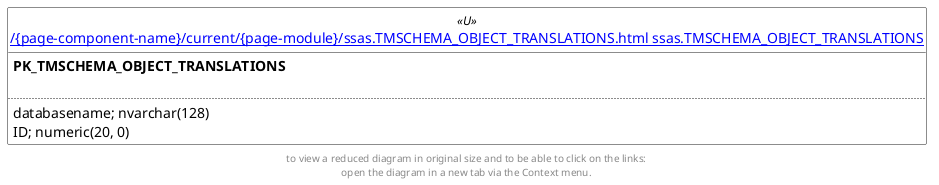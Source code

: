 @startuml
left to right direction
'top to bottom direction
hide circle
'avoide "." issues:
set namespaceSeparator none


skinparam class {
  BackgroundColor White
  BackgroundColor<<FN>> Yellow
  BackgroundColor<<FS>> Yellow
  BackgroundColor<<FT>> LightGray
  BackgroundColor<<IF>> Yellow
  BackgroundColor<<IS>> Yellow
  BackgroundColor<<P>> Aqua
  BackgroundColor<<PC>> Aqua
  BackgroundColor<<SN>> Yellow
  BackgroundColor<<SO>> SlateBlue
  BackgroundColor<<TF>> LightGray
  BackgroundColor<<TR>> Tomato
  BackgroundColor<<U>> White
  BackgroundColor<<V>> WhiteSmoke
  BackgroundColor<<X>> Aqua
}


entity "[[{site-url}/{page-component-name}/current/{page-module}/ssas.TMSCHEMA_OBJECT_TRANSLATIONS.html ssas.TMSCHEMA_OBJECT_TRANSLATIONS]]" as ssas.TMSCHEMA_OBJECT_TRANSLATIONS << U >> {
**PK_TMSCHEMA_OBJECT_TRANSLATIONS**

..
databasename; nvarchar(128)
ID; numeric(20, 0)
}


footer
to view a reduced diagram in original size and to be able to click on the links:
open the diagram in a new tab via the Context menu.
end footer

@enduml

